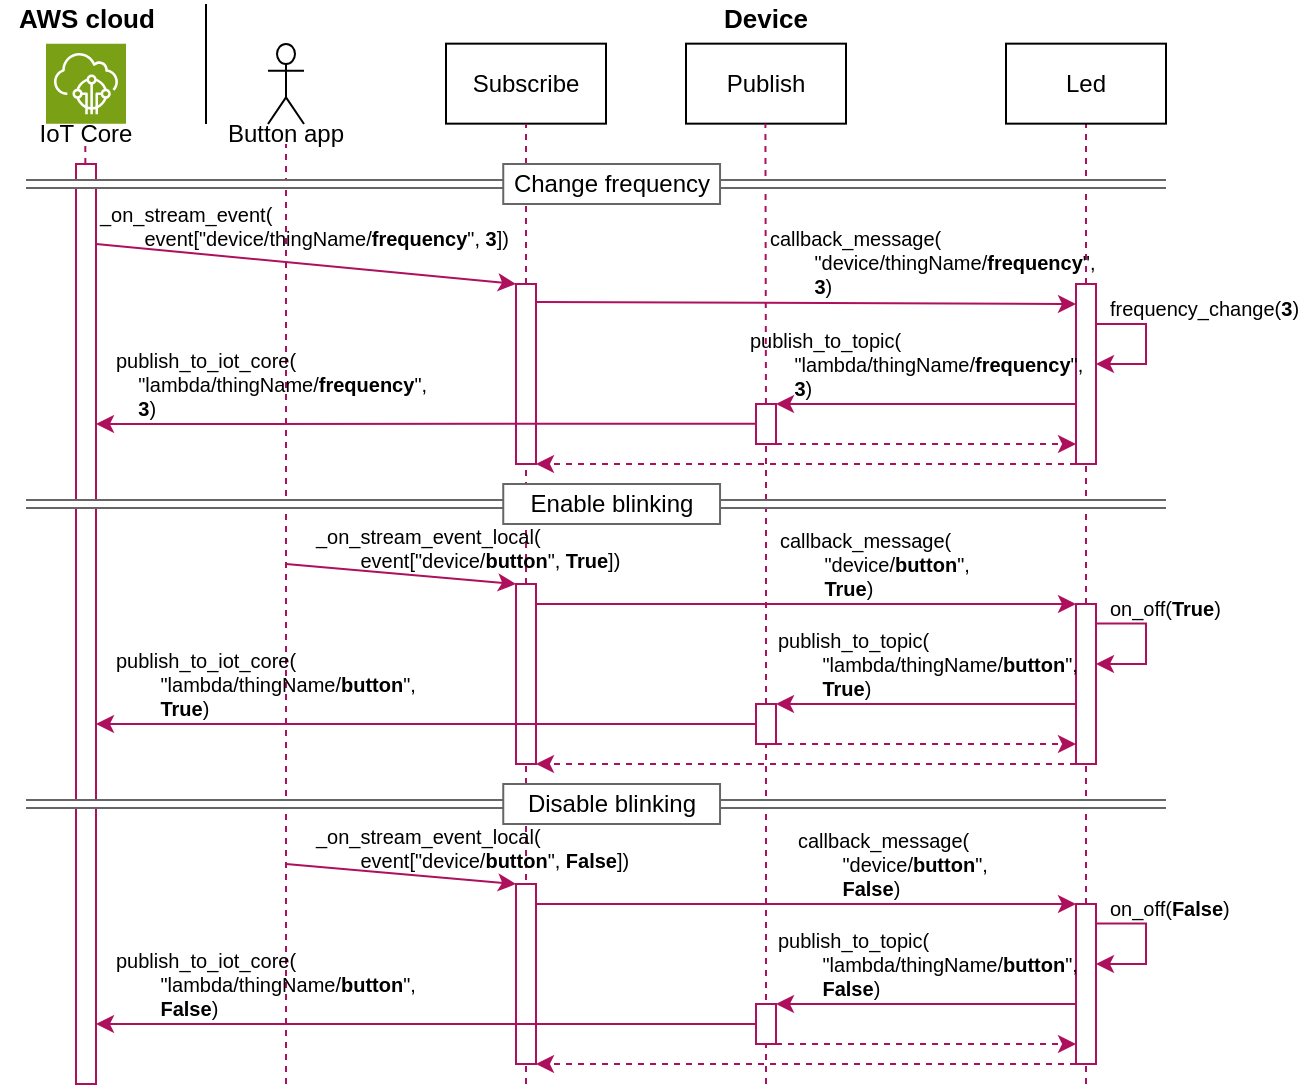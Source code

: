 <mxfile version="22.0.2" type="device">
  <diagram name="Page-1" id="FcjTnN1osP1dsOTYfN1-">
    <mxGraphModel dx="166" dy="97" grid="1" gridSize="10" guides="1" tooltips="1" connect="1" arrows="1" fold="1" page="1" pageScale="1" pageWidth="827" pageHeight="1169" math="0" shadow="0">
      <root>
        <mxCell id="0" />
        <mxCell id="1" parent="0" />
        <mxCell id="-JEkUFVNVaD4qIEH3NqO-44" value="" style="endArrow=none;html=1;rounded=0;strokeColor=#AD105C;dashed=1;" parent="1" target="-JEkUFVNVaD4qIEH3NqO-43" edge="1">
          <mxGeometry width="50" height="50" relative="1" as="geometry">
            <mxPoint x="640" y="600" as="sourcePoint" />
            <mxPoint x="660" y="340" as="targetPoint" />
          </mxGeometry>
        </mxCell>
        <mxCell id="-JEkUFVNVaD4qIEH3NqO-16" value="" style="endArrow=none;html=1;rounded=0;strokeColor=#AD105C;dashed=1;entryX=0.5;entryY=1;entryDx=0;entryDy=0;" parent="1" source="-JEkUFVNVaD4qIEH3NqO-23" target="-JEkUFVNVaD4qIEH3NqO-3" edge="1">
          <mxGeometry width="50" height="50" relative="1" as="geometry">
            <mxPoint x="644.71" y="759.83" as="sourcePoint" />
            <mxPoint x="644.71" y="119.83" as="targetPoint" />
          </mxGeometry>
        </mxCell>
        <mxCell id="JfPUq11iSvKXBAznfQrh-3" value="" style="endArrow=none;html=1;rounded=0;strokeColor=#AD105C;dashed=1;" parent="1" edge="1">
          <mxGeometry width="50" height="50" relative="1" as="geometry">
            <mxPoint x="240" y="600" as="sourcePoint" />
            <mxPoint x="240" y="130" as="targetPoint" />
          </mxGeometry>
        </mxCell>
        <mxCell id="n3yEZyMTPkoygYLhiBQ4-12" value="" style="sketch=0;points=[[0,0,0],[0.25,0,0],[0.5,0,0],[0.75,0,0],[1,0,0],[0,1,0],[0.25,1,0],[0.5,1,0],[0.75,1,0],[1,1,0],[0,0.25,0],[0,0.5,0],[0,0.75,0],[1,0.25,0],[1,0.5,0],[1,0.75,0]];outlineConnect=0;fontColor=#232F3E;fillColor=#7AA116;strokeColor=#ffffff;dashed=0;verticalLabelPosition=bottom;verticalAlign=top;align=center;html=1;fontSize=12;fontStyle=0;aspect=fixed;shape=mxgraph.aws4.resourceIcon;resIcon=mxgraph.aws4.iot_core;" parent="1" vertex="1">
          <mxGeometry x="120" y="79.83" width="40" height="40" as="geometry" />
        </mxCell>
        <mxCell id="n3yEZyMTPkoygYLhiBQ4-23" value="" style="endArrow=none;html=1;rounded=0;strokeColor=#AD105C;dashed=1;" parent="1" source="n3yEZyMTPkoygYLhiBQ4-16" edge="1">
          <mxGeometry width="50" height="50" relative="1" as="geometry">
            <mxPoint x="139.82" y="709.83" as="sourcePoint" />
            <mxPoint x="139.66" y="129.83" as="targetPoint" />
          </mxGeometry>
        </mxCell>
        <mxCell id="n3yEZyMTPkoygYLhiBQ4-34" value="IoT Core" style="text;html=1;strokeColor=none;fillColor=none;align=center;verticalAlign=middle;whiteSpace=wrap;rounded=0;" parent="1" vertex="1">
          <mxGeometry x="110" y="119.83" width="60" height="10" as="geometry" />
        </mxCell>
        <mxCell id="n3yEZyMTPkoygYLhiBQ4-152" value="" style="endArrow=none;html=1;rounded=0;" parent="1" edge="1">
          <mxGeometry width="50" height="50" relative="1" as="geometry">
            <mxPoint x="200" y="120" as="sourcePoint" />
            <mxPoint x="200" y="60" as="targetPoint" />
          </mxGeometry>
        </mxCell>
        <mxCell id="n3yEZyMTPkoygYLhiBQ4-153" value="Device" style="text;html=1;strokeColor=none;fillColor=none;align=center;verticalAlign=middle;whiteSpace=wrap;rounded=0;fontStyle=1;fontSize=13;" parent="1" vertex="1">
          <mxGeometry x="450" y="60" width="60" height="13" as="geometry" />
        </mxCell>
        <mxCell id="n3yEZyMTPkoygYLhiBQ4-154" value="AWS cloud" style="text;html=1;strokeColor=none;fillColor=none;align=center;verticalAlign=middle;whiteSpace=wrap;rounded=0;fontStyle=1;fontSize=13;" parent="1" vertex="1">
          <mxGeometry x="97.5" y="60" width="85" height="13" as="geometry" />
        </mxCell>
        <mxCell id="n3yEZyMTPkoygYLhiBQ4-16" value="" style="rounded=0;whiteSpace=wrap;html=1;fillColor=none;strokeColor=#AD105C;strokeWidth=1;" parent="1" vertex="1">
          <mxGeometry x="135" y="140" width="10" height="460" as="geometry" />
        </mxCell>
        <mxCell id="-JEkUFVNVaD4qIEH3NqO-3" value="Led" style="rounded=0;whiteSpace=wrap;html=1;" parent="1" vertex="1">
          <mxGeometry x="600" y="79.83" width="80" height="40" as="geometry" />
        </mxCell>
        <mxCell id="-JEkUFVNVaD4qIEH3NqO-4" value="Publish" style="rounded=0;whiteSpace=wrap;html=1;" parent="1" vertex="1">
          <mxGeometry x="440" y="79.83" width="80" height="40" as="geometry" />
        </mxCell>
        <mxCell id="-JEkUFVNVaD4qIEH3NqO-5" value="Subscribe" style="rounded=0;whiteSpace=wrap;html=1;" parent="1" vertex="1">
          <mxGeometry x="320" y="79.83" width="80" height="40" as="geometry" />
        </mxCell>
        <mxCell id="-JEkUFVNVaD4qIEH3NqO-6" value="" style="endArrow=none;html=1;rounded=0;strokeColor=#AD105C;dashed=1;" parent="1" source="-JEkUFVNVaD4qIEH3NqO-9" edge="1">
          <mxGeometry width="50" height="50" relative="1" as="geometry">
            <mxPoint x="360" y="760" as="sourcePoint" />
            <mxPoint x="360" y="120" as="targetPoint" />
          </mxGeometry>
        </mxCell>
        <mxCell id="-JEkUFVNVaD4qIEH3NqO-13" value="" style="endArrow=classic;html=1;rounded=0;strokeColor=#AD105C;entryX=0;entryY=0;entryDx=0;entryDy=0;" parent="1" target="-JEkUFVNVaD4qIEH3NqO-9" edge="1">
          <mxGeometry width="50" height="50" relative="1" as="geometry">
            <mxPoint x="145" y="180" as="sourcePoint" />
            <mxPoint x="280" y="190" as="targetPoint" />
          </mxGeometry>
        </mxCell>
        <mxCell id="-JEkUFVNVaD4qIEH3NqO-15" value="&lt;div&gt;_on_stream_event(&lt;/div&gt;&lt;div&gt;&lt;span style=&quot;white-space: pre;&quot;&gt;&#x9;&lt;/span&gt;event[&quot;device/thingName/&lt;b&gt;frequency&lt;/b&gt;&quot;,&amp;nbsp;&lt;span style=&quot;background-color: initial;&quot;&gt;&lt;b&gt;3&lt;/b&gt;]&lt;/span&gt;&lt;span style=&quot;background-color: initial;&quot;&gt;)&lt;/span&gt;&lt;/div&gt;" style="text;html=1;strokeColor=none;fillColor=none;align=left;verticalAlign=middle;whiteSpace=wrap;rounded=0;fontSize=10;" parent="1" vertex="1">
          <mxGeometry x="145" y="157" width="197.5" height="28" as="geometry" />
        </mxCell>
        <mxCell id="-JEkUFVNVaD4qIEH3NqO-17" value="" style="endArrow=none;html=1;rounded=0;strokeColor=#AD105C;dashed=1;exitX=0.5;exitY=0;exitDx=0;exitDy=0;entryX=0.5;entryY=1;entryDx=0;entryDy=0;" parent="1" source="-JEkUFVNVaD4qIEH3NqO-35" target="-JEkUFVNVaD4qIEH3NqO-9" edge="1">
          <mxGeometry width="50" height="50" relative="1" as="geometry">
            <mxPoint x="360" y="785" as="sourcePoint" />
            <mxPoint x="360" y="365.0" as="targetPoint" />
          </mxGeometry>
        </mxCell>
        <mxCell id="-JEkUFVNVaD4qIEH3NqO-9" value="" style="rounded=0;whiteSpace=wrap;html=1;fillColor=none;strokeColor=#AD105C;strokeWidth=1;" parent="1" vertex="1">
          <mxGeometry x="355" y="200" width="10" height="90" as="geometry" />
        </mxCell>
        <mxCell id="-JEkUFVNVaD4qIEH3NqO-18" value="" style="endArrow=classic;html=1;rounded=0;strokeColor=#AD105C;entryX=0;entryY=0;entryDx=0;entryDy=0;" parent="1" edge="1">
          <mxGeometry width="50" height="50" relative="1" as="geometry">
            <mxPoint x="365" y="209" as="sourcePoint" />
            <mxPoint x="635" y="210" as="targetPoint" />
          </mxGeometry>
        </mxCell>
        <mxCell id="-JEkUFVNVaD4qIEH3NqO-19" value="" style="endArrow=none;html=1;rounded=0;strokeColor=#AD105C;dashed=1;" parent="1" source="-JEkUFVNVaD4qIEH3NqO-57" edge="1">
          <mxGeometry width="50" height="50" relative="1" as="geometry">
            <mxPoint x="479.71" y="669.83" as="sourcePoint" />
            <mxPoint x="479.71" y="119.83" as="targetPoint" />
          </mxGeometry>
        </mxCell>
        <mxCell id="-JEkUFVNVaD4qIEH3NqO-21" value="&lt;div&gt;callback_message(&lt;/div&gt;&lt;div&gt;&lt;span style=&quot;white-space: pre;&quot;&gt;&#x9;&lt;/span&gt;&quot;device/thingName/&lt;b&gt;frequency&lt;/b&gt;&quot;,&lt;/div&gt;&lt;div&gt;&lt;span style=&quot;white-space: pre;&quot;&gt;&#x9;&lt;/span&gt;&lt;b&gt;3&lt;/b&gt;&lt;span style=&quot;background-color: initial;&quot;&gt;)&lt;/span&gt;&lt;/div&gt;" style="text;html=1;strokeColor=none;fillColor=none;align=left;verticalAlign=middle;whiteSpace=wrap;rounded=0;fontSize=10;" parent="1" vertex="1">
          <mxGeometry x="480" y="169" width="148.75" height="40" as="geometry" />
        </mxCell>
        <mxCell id="-JEkUFVNVaD4qIEH3NqO-22" value="" style="endArrow=classic;html=1;rounded=0;strokeColor=#AD105C;" parent="1" edge="1">
          <mxGeometry width="50" height="50" relative="1" as="geometry">
            <mxPoint x="645" y="220" as="sourcePoint" />
            <mxPoint x="645" y="240" as="targetPoint" />
            <Array as="points">
              <mxPoint x="670" y="220" />
              <mxPoint x="670" y="240" />
            </Array>
          </mxGeometry>
        </mxCell>
        <mxCell id="-JEkUFVNVaD4qIEH3NqO-24" value="" style="endArrow=none;html=1;rounded=0;strokeColor=#AD105C;dashed=1;entryX=0.5;entryY=1;entryDx=0;entryDy=0;" parent="1" source="-JEkUFVNVaD4qIEH3NqO-43" target="-JEkUFVNVaD4qIEH3NqO-23" edge="1">
          <mxGeometry width="50" height="50" relative="1" as="geometry">
            <mxPoint x="644.71" y="804.83" as="sourcePoint" />
            <mxPoint x="640" y="370" as="targetPoint" />
          </mxGeometry>
        </mxCell>
        <mxCell id="-JEkUFVNVaD4qIEH3NqO-23" value="" style="rounded=0;whiteSpace=wrap;html=1;fillColor=none;strokeColor=#AD105C;strokeWidth=1;" parent="1" vertex="1">
          <mxGeometry x="635" y="200" width="10" height="90" as="geometry" />
        </mxCell>
        <mxCell id="-JEkUFVNVaD4qIEH3NqO-25" value="&lt;div&gt;frequency_change(&lt;b&gt;3&lt;/b&gt;)&lt;/div&gt;" style="text;html=1;strokeColor=none;fillColor=none;align=left;verticalAlign=middle;whiteSpace=wrap;rounded=0;fontSize=10;" parent="1" vertex="1">
          <mxGeometry x="650" y="206" width="100" height="11" as="geometry" />
        </mxCell>
        <mxCell id="-JEkUFVNVaD4qIEH3NqO-31" value="" style="endArrow=classic;html=1;rounded=0;strokeColor=#AD105C;entryX=1;entryY=0;entryDx=0;entryDy=0;" parent="1" target="-JEkUFVNVaD4qIEH3NqO-57" edge="1">
          <mxGeometry width="50" height="50" relative="1" as="geometry">
            <mxPoint x="635" y="260" as="sourcePoint" />
            <mxPoint x="480" y="320" as="targetPoint" />
          </mxGeometry>
        </mxCell>
        <mxCell id="-JEkUFVNVaD4qIEH3NqO-32" value="&lt;div&gt;publish_to_topic(&lt;/div&gt;&lt;div&gt;&lt;span style=&quot;white-space: pre;&quot;&gt;&#x9;&lt;/span&gt;&quot;lambda/thingName/&lt;b&gt;frequency&lt;/b&gt;&quot;,&lt;/div&gt;&lt;div&gt;&lt;span style=&quot;white-space: pre;&quot;&gt;&#x9;&lt;/span&gt;&lt;b&gt;3&lt;/b&gt;)&lt;/div&gt;" style="text;html=1;strokeColor=none;fillColor=none;align=left;verticalAlign=middle;whiteSpace=wrap;rounded=0;fontSize=10;" parent="1" vertex="1">
          <mxGeometry x="470" y="219.51" width="150" height="40.49" as="geometry" />
        </mxCell>
        <mxCell id="-JEkUFVNVaD4qIEH3NqO-33" value="" style="endArrow=classic;html=1;rounded=0;strokeColor=#AD105C;" parent="1" edge="1">
          <mxGeometry width="50" height="50" relative="1" as="geometry">
            <mxPoint x="475" y="269.88" as="sourcePoint" />
            <mxPoint x="145" y="270" as="targetPoint" />
          </mxGeometry>
        </mxCell>
        <mxCell id="-JEkUFVNVaD4qIEH3NqO-34" value="&lt;div&gt;publish_to_iot_core(&lt;/div&gt;&lt;div&gt;&lt;span style=&quot;&quot;&gt;&lt;span style=&quot;white-space: pre;&quot;&gt;&amp;nbsp;&amp;nbsp;&amp;nbsp;&amp;nbsp;&lt;/span&gt;&lt;/span&gt;&quot;lambda/thingName/&lt;b style=&quot;border-color: var(--border-color);&quot;&gt;frequency&lt;/b&gt;&quot;,&lt;/div&gt;&lt;div&gt;&lt;span style=&quot;&quot;&gt;&lt;span style=&quot;white-space: pre;&quot;&gt;&amp;nbsp;&amp;nbsp;&amp;nbsp;&amp;nbsp;&lt;b&gt;3&lt;/b&gt;&lt;/span&gt;&lt;/span&gt;)&lt;/div&gt;" style="text;html=1;strokeColor=none;fillColor=none;align=left;verticalAlign=middle;whiteSpace=wrap;rounded=0;fontSize=10;" parent="1" vertex="1">
          <mxGeometry x="152.5" y="230" width="150" height="40" as="geometry" />
        </mxCell>
        <mxCell id="-JEkUFVNVaD4qIEH3NqO-36" value="" style="endArrow=none;html=1;rounded=0;strokeColor=#AD105C;dashed=1;" parent="1" target="-JEkUFVNVaD4qIEH3NqO-35" edge="1">
          <mxGeometry width="50" height="50" relative="1" as="geometry">
            <mxPoint x="360" y="600" as="sourcePoint" />
            <mxPoint x="360" y="230" as="targetPoint" />
          </mxGeometry>
        </mxCell>
        <mxCell id="-JEkUFVNVaD4qIEH3NqO-35" value="" style="rounded=0;whiteSpace=wrap;html=1;fillColor=none;strokeColor=#AD105C;strokeWidth=1;" parent="1" vertex="1">
          <mxGeometry x="355" y="350" width="10" height="90" as="geometry" />
        </mxCell>
        <mxCell id="-JEkUFVNVaD4qIEH3NqO-37" value="" style="endArrow=classic;html=1;rounded=0;strokeColor=#AD105C;entryX=0;entryY=0;entryDx=0;entryDy=0;" parent="1" target="-JEkUFVNVaD4qIEH3NqO-35" edge="1">
          <mxGeometry width="50" height="50" relative="1" as="geometry">
            <mxPoint x="240" y="340" as="sourcePoint" />
            <mxPoint x="370" y="340.0" as="targetPoint" />
          </mxGeometry>
        </mxCell>
        <mxCell id="-JEkUFVNVaD4qIEH3NqO-38" value="&lt;div&gt;_on_stream_event_local(&lt;/div&gt;&lt;div&gt;&lt;span style=&quot;white-space: pre;&quot;&gt;&#x9;&lt;/span&gt;event[&quot;device/&lt;b&gt;button&lt;/b&gt;&quot;, &lt;b&gt;True&lt;/b&gt;&lt;span style=&quot;background-color: initial;&quot;&gt;])&lt;/span&gt;&lt;/div&gt;" style="text;html=1;strokeColor=none;fillColor=none;align=left;verticalAlign=middle;whiteSpace=wrap;rounded=0;fontSize=10;" parent="1" vertex="1">
          <mxGeometry x="253" y="322" width="160" height="20" as="geometry" />
        </mxCell>
        <mxCell id="-JEkUFVNVaD4qIEH3NqO-41" value="" style="endArrow=classic;html=1;rounded=0;strokeColor=#AD105C;entryX=0;entryY=0;entryDx=0;entryDy=0;" parent="1" target="-JEkUFVNVaD4qIEH3NqO-43" edge="1">
          <mxGeometry width="50" height="50" relative="1" as="geometry">
            <mxPoint x="365" y="360" as="sourcePoint" />
            <mxPoint x="635" y="360.0" as="targetPoint" />
          </mxGeometry>
        </mxCell>
        <mxCell id="-JEkUFVNVaD4qIEH3NqO-43" value="" style="rounded=0;whiteSpace=wrap;html=1;fillColor=none;strokeColor=#AD105C;strokeWidth=1;" parent="1" vertex="1">
          <mxGeometry x="635" y="360" width="10" height="80" as="geometry" />
        </mxCell>
        <mxCell id="-JEkUFVNVaD4qIEH3NqO-45" value="&lt;div&gt;callback_message(&lt;/div&gt;&lt;div&gt;&lt;span style=&quot;white-space: pre;&quot;&gt;&#x9;&lt;/span&gt;&quot;device/&lt;b&gt;button&lt;/b&gt;&quot;,&lt;/div&gt;&lt;div&gt;&lt;span style=&quot;white-space: pre;&quot;&gt;&#x9;&lt;/span&gt;&lt;b&gt;True&lt;/b&gt;)&lt;/div&gt;" style="text;html=1;strokeColor=none;fillColor=none;align=left;verticalAlign=middle;whiteSpace=wrap;rounded=0;fontSize=10;" parent="1" vertex="1">
          <mxGeometry x="485" y="320" width="128.75" height="40" as="geometry" />
        </mxCell>
        <mxCell id="-JEkUFVNVaD4qIEH3NqO-47" value="" style="endArrow=classic;html=1;rounded=0;strokeColor=#AD105C;" parent="1" edge="1">
          <mxGeometry width="50" height="50" relative="1" as="geometry">
            <mxPoint x="645" y="369.81" as="sourcePoint" />
            <mxPoint x="645" y="390" as="targetPoint" />
            <Array as="points">
              <mxPoint x="670" y="369.81" />
              <mxPoint x="670" y="390" />
            </Array>
          </mxGeometry>
        </mxCell>
        <mxCell id="-JEkUFVNVaD4qIEH3NqO-48" value="&lt;div&gt;on_off(&lt;b&gt;True&lt;/b&gt;)&lt;/div&gt;" style="text;html=1;strokeColor=none;fillColor=none;align=left;verticalAlign=middle;whiteSpace=wrap;rounded=0;fontSize=10;" parent="1" vertex="1">
          <mxGeometry x="650" y="356" width="57.5" height="11" as="geometry" />
        </mxCell>
        <mxCell id="-JEkUFVNVaD4qIEH3NqO-51" value="" style="endArrow=classic;html=1;rounded=0;strokeColor=#AD105C;exitX=0;exitY=1;exitDx=0;exitDy=0;entryX=1;entryY=0;entryDx=0;entryDy=0;" parent="1" target="-JEkUFVNVaD4qIEH3NqO-58" edge="1">
          <mxGeometry width="50" height="50" relative="1" as="geometry">
            <mxPoint x="635" y="410" as="sourcePoint" />
            <mxPoint x="485" y="410" as="targetPoint" />
          </mxGeometry>
        </mxCell>
        <mxCell id="-JEkUFVNVaD4qIEH3NqO-52" value="&lt;div&gt;publish_to_topic(&lt;/div&gt;&lt;div&gt;&lt;span style=&quot;white-space: pre;&quot;&gt;&#x9;&lt;/span&gt;&quot;lambda/thingName/&lt;b&gt;button&lt;/b&gt;&quot;,&lt;/div&gt;&lt;div&gt;&lt;span style=&quot;white-space: pre;&quot;&gt;&#x9;&lt;/span&gt;&lt;b&gt;True&lt;/b&gt;)&lt;/div&gt;" style="text;html=1;strokeColor=none;fillColor=none;align=left;verticalAlign=middle;whiteSpace=wrap;rounded=0;fontSize=10;" parent="1" vertex="1">
          <mxGeometry x="483.76" y="370" width="150" height="40" as="geometry" />
        </mxCell>
        <mxCell id="-JEkUFVNVaD4qIEH3NqO-53" value="" style="endArrow=classic;html=1;rounded=0;strokeColor=#AD105C;" parent="1" edge="1">
          <mxGeometry width="50" height="50" relative="1" as="geometry">
            <mxPoint x="475" y="420" as="sourcePoint" />
            <mxPoint x="145" y="420" as="targetPoint" />
          </mxGeometry>
        </mxCell>
        <mxCell id="-JEkUFVNVaD4qIEH3NqO-54" value="&lt;div&gt;publish_to_iot_core(&lt;/div&gt;&lt;div&gt;&lt;span style=&quot;white-space: pre;&quot;&gt;&#x9;&lt;/span&gt;&quot;lambda/thingName/&lt;b style=&quot;border-color: var(--border-color);&quot;&gt;button&lt;/b&gt;&quot;,&lt;/div&gt;&lt;div&gt;&lt;span style=&quot;white-space: pre;&quot;&gt;&#x9;&lt;/span&gt;&lt;b&gt;True&lt;/b&gt;)&lt;/div&gt;" style="text;html=1;strokeColor=none;fillColor=none;align=left;verticalAlign=middle;whiteSpace=wrap;rounded=0;fontSize=10;" parent="1" vertex="1">
          <mxGeometry x="152.5" y="380" width="150" height="40" as="geometry" />
        </mxCell>
        <mxCell id="-JEkUFVNVaD4qIEH3NqO-59" value="" style="endArrow=none;html=1;rounded=0;strokeColor=#AD105C;dashed=1;" parent="1" target="-JEkUFVNVaD4qIEH3NqO-58" edge="1">
          <mxGeometry width="50" height="50" relative="1" as="geometry">
            <mxPoint x="480" y="600" as="sourcePoint" />
            <mxPoint x="479.71" y="149.83" as="targetPoint" />
          </mxGeometry>
        </mxCell>
        <mxCell id="-JEkUFVNVaD4qIEH3NqO-58" value="" style="rounded=0;whiteSpace=wrap;html=1;fillColor=default;strokeColor=#AD105C;strokeWidth=1;" parent="1" vertex="1">
          <mxGeometry x="475" y="410" width="10" height="20" as="geometry" />
        </mxCell>
        <mxCell id="-JEkUFVNVaD4qIEH3NqO-61" value="" style="endArrow=classic;html=1;rounded=0;strokeColor=#AD105C;entryX=1;entryY=1;entryDx=0;entryDy=0;dashed=1;exitX=0;exitY=1;exitDx=0;exitDy=0;" parent="1" source="-JEkUFVNVaD4qIEH3NqO-23" target="-JEkUFVNVaD4qIEH3NqO-9" edge="1">
          <mxGeometry width="50" height="50" relative="1" as="geometry">
            <mxPoint x="635" y="320" as="sourcePoint" />
            <mxPoint x="365" y="365" as="targetPoint" />
          </mxGeometry>
        </mxCell>
        <mxCell id="-JEkUFVNVaD4qIEH3NqO-63" value="" style="endArrow=none;html=1;rounded=0;strokeColor=#AD105C;dashed=1;" parent="1" source="-JEkUFVNVaD4qIEH3NqO-58" target="-JEkUFVNVaD4qIEH3NqO-57" edge="1">
          <mxGeometry width="50" height="50" relative="1" as="geometry">
            <mxPoint x="480" y="495" as="sourcePoint" />
            <mxPoint x="479.71" y="129.83" as="targetPoint" />
          </mxGeometry>
        </mxCell>
        <mxCell id="-JEkUFVNVaD4qIEH3NqO-57" value="" style="rounded=0;whiteSpace=wrap;html=1;fillColor=default;strokeColor=#AD105C;strokeWidth=1;" parent="1" vertex="1">
          <mxGeometry x="475" y="260" width="10" height="20" as="geometry" />
        </mxCell>
        <mxCell id="-JEkUFVNVaD4qIEH3NqO-64" value="" style="endArrow=classic;html=1;rounded=0;strokeColor=#AD105C;entryX=1;entryY=0;entryDx=0;entryDy=0;dashed=1;" parent="1" edge="1">
          <mxGeometry width="50" height="50" relative="1" as="geometry">
            <mxPoint x="485" y="280" as="sourcePoint" />
            <mxPoint x="635" y="280" as="targetPoint" />
          </mxGeometry>
        </mxCell>
        <mxCell id="-JEkUFVNVaD4qIEH3NqO-65" value="" style="endArrow=classic;html=1;rounded=0;strokeColor=#AD105C;entryX=1;entryY=0;entryDx=0;entryDy=0;dashed=1;" parent="1" edge="1">
          <mxGeometry width="50" height="50" relative="1" as="geometry">
            <mxPoint x="485" y="430" as="sourcePoint" />
            <mxPoint x="635" y="430" as="targetPoint" />
          </mxGeometry>
        </mxCell>
        <mxCell id="-JEkUFVNVaD4qIEH3NqO-68" value="" style="endArrow=classic;html=1;rounded=0;strokeColor=#AD105C;dashed=1;entryX=1;entryY=1;entryDx=0;entryDy=0;exitX=0;exitY=1;exitDx=0;exitDy=0;" parent="1" source="-JEkUFVNVaD4qIEH3NqO-43" target="-JEkUFVNVaD4qIEH3NqO-35" edge="1">
          <mxGeometry width="50" height="50" relative="1" as="geometry">
            <mxPoint x="630" y="440" as="sourcePoint" />
            <mxPoint x="363.76" y="440" as="targetPoint" />
          </mxGeometry>
        </mxCell>
        <mxCell id="58K5-g8gVqhy0GrbCxnm-5" value="" style="endArrow=none;html=1;rounded=0;shape=link;strokeColor=#666666;" parent="1" edge="1">
          <mxGeometry width="50" height="50" relative="1" as="geometry">
            <mxPoint x="120" y="339.96" as="sourcePoint" />
            <mxPoint x="120" y="339.96" as="targetPoint" />
          </mxGeometry>
        </mxCell>
        <mxCell id="lTmDRrwS3Fb5ej10DpKZ-3" value="" style="group" parent="1" vertex="1" connectable="0">
          <mxGeometry x="110" y="148" width="570" height="14" as="geometry" />
        </mxCell>
        <mxCell id="lTmDRrwS3Fb5ej10DpKZ-2" value="" style="rounded=0;whiteSpace=wrap;html=1;strokeColor=none;" parent="lTmDRrwS3Fb5ej10DpKZ-3" vertex="1">
          <mxGeometry width="570.0" height="4" as="geometry" />
        </mxCell>
        <mxCell id="lTmDRrwS3Fb5ej10DpKZ-6" value="Change frequency" style="rounded=0;whiteSpace=wrap;html=1;strokeColor=#666666;" parent="lTmDRrwS3Fb5ej10DpKZ-3" vertex="1">
          <mxGeometry x="238.627" y="-8" width="108.397" height="20" as="geometry" />
        </mxCell>
        <mxCell id="lTmDRrwS3Fb5ej10DpKZ-1" value="" style="endArrow=none;html=1;rounded=0;shape=link;strokeColor=#666666;entryX=1;entryY=0.5;entryDx=0;entryDy=0;" parent="lTmDRrwS3Fb5ej10DpKZ-3" source="lTmDRrwS3Fb5ej10DpKZ-6" edge="1" target="lTmDRrwS3Fb5ej10DpKZ-2">
          <mxGeometry width="50" height="50" relative="1" as="geometry">
            <mxPoint x="86.949" y="-0.04" as="sourcePoint" />
            <mxPoint x="550.678" y="-8" as="targetPoint" />
          </mxGeometry>
        </mxCell>
        <mxCell id="lTmDRrwS3Fb5ej10DpKZ-7" value="" style="endArrow=none;html=1;rounded=0;shape=link;strokeColor=#666666;" parent="1" target="lTmDRrwS3Fb5ej10DpKZ-6" edge="1">
          <mxGeometry width="50" height="50" relative="1" as="geometry">
            <mxPoint x="110" y="150" as="sourcePoint" />
            <mxPoint x="620" y="147.96" as="targetPoint" />
          </mxGeometry>
        </mxCell>
        <mxCell id="JfPUq11iSvKXBAznfQrh-1" value="" style="shape=umlActor;verticalLabelPosition=bottom;verticalAlign=top;html=1;outlineConnect=0;" parent="1" vertex="1">
          <mxGeometry x="231" y="80" width="18" height="40" as="geometry" />
        </mxCell>
        <mxCell id="JfPUq11iSvKXBAznfQrh-2" value="Button app" style="text;html=1;strokeColor=none;fillColor=none;align=center;verticalAlign=middle;whiteSpace=wrap;rounded=0;" parent="1" vertex="1">
          <mxGeometry x="205.94" y="120" width="68.12" height="10" as="geometry" />
        </mxCell>
        <mxCell id="JfPUq11iSvKXBAznfQrh-4" value="" style="group" parent="1" vertex="1" connectable="0">
          <mxGeometry x="110" y="308" width="570" height="14" as="geometry" />
        </mxCell>
        <mxCell id="JfPUq11iSvKXBAznfQrh-5" value="" style="rounded=0;whiteSpace=wrap;html=1;strokeColor=none;" parent="JfPUq11iSvKXBAznfQrh-4" vertex="1">
          <mxGeometry width="570.0" height="4" as="geometry" />
        </mxCell>
        <mxCell id="JfPUq11iSvKXBAznfQrh-8" value="Enable blinking" style="rounded=0;whiteSpace=wrap;html=1;strokeColor=#666666;" parent="JfPUq11iSvKXBAznfQrh-4" vertex="1">
          <mxGeometry x="238.627" y="-8" width="108.397" height="20" as="geometry" />
        </mxCell>
        <mxCell id="JfPUq11iSvKXBAznfQrh-7" value="" style="endArrow=none;html=1;rounded=0;shape=link;strokeColor=#666666;entryX=1;entryY=0.5;entryDx=0;entryDy=0;" parent="JfPUq11iSvKXBAznfQrh-4" source="JfPUq11iSvKXBAznfQrh-8" edge="1" target="JfPUq11iSvKXBAznfQrh-5">
          <mxGeometry width="50" height="50" relative="1" as="geometry">
            <mxPoint x="90" y="-0.04" as="sourcePoint" />
            <mxPoint x="580" y="-8" as="targetPoint" />
          </mxGeometry>
        </mxCell>
        <mxCell id="JfPUq11iSvKXBAznfQrh-6" value="" style="endArrow=none;html=1;rounded=0;shape=link;strokeColor=#666666;" parent="1" target="JfPUq11iSvKXBAznfQrh-8" edge="1">
          <mxGeometry width="50" height="50" relative="1" as="geometry">
            <mxPoint x="110" y="310" as="sourcePoint" />
            <mxPoint x="620" y="307.96" as="targetPoint" />
          </mxGeometry>
        </mxCell>
        <mxCell id="JfPUq11iSvKXBAznfQrh-9" value="" style="rounded=0;whiteSpace=wrap;html=1;fillColor=default;strokeColor=#AD105C;strokeWidth=1;" parent="1" vertex="1">
          <mxGeometry x="355" y="500" width="10" height="90" as="geometry" />
        </mxCell>
        <mxCell id="JfPUq11iSvKXBAznfQrh-10" value="" style="endArrow=classic;html=1;rounded=0;strokeColor=#AD105C;entryX=0;entryY=0;entryDx=0;entryDy=0;" parent="1" target="JfPUq11iSvKXBAznfQrh-9" edge="1">
          <mxGeometry width="50" height="50" relative="1" as="geometry">
            <mxPoint x="240" y="490" as="sourcePoint" />
            <mxPoint x="370" y="490.0" as="targetPoint" />
          </mxGeometry>
        </mxCell>
        <mxCell id="JfPUq11iSvKXBAznfQrh-11" value="&lt;div&gt;_on_stream_event_local(&lt;/div&gt;&lt;div&gt;&lt;span style=&quot;white-space: pre;&quot;&gt;&#x9;&lt;/span&gt;event[&quot;device/&lt;b&gt;button&lt;/b&gt;&quot;, &lt;b&gt;False&lt;/b&gt;&lt;span style=&quot;background-color: initial;&quot;&gt;])&lt;/span&gt;&lt;/div&gt;" style="text;html=1;strokeColor=none;fillColor=none;align=left;verticalAlign=middle;whiteSpace=wrap;rounded=0;fontSize=10;" parent="1" vertex="1">
          <mxGeometry x="253" y="472" width="160" height="20" as="geometry" />
        </mxCell>
        <mxCell id="JfPUq11iSvKXBAznfQrh-12" value="" style="endArrow=classic;html=1;rounded=0;strokeColor=#AD105C;entryX=0;entryY=0;entryDx=0;entryDy=0;" parent="1" target="JfPUq11iSvKXBAznfQrh-13" edge="1">
          <mxGeometry width="50" height="50" relative="1" as="geometry">
            <mxPoint x="365" y="510" as="sourcePoint" />
            <mxPoint x="635" y="510.0" as="targetPoint" />
          </mxGeometry>
        </mxCell>
        <mxCell id="JfPUq11iSvKXBAznfQrh-13" value="" style="rounded=0;whiteSpace=wrap;html=1;fillColor=default;strokeColor=#AD105C;strokeWidth=1;" parent="1" vertex="1">
          <mxGeometry x="635" y="510" width="10" height="80" as="geometry" />
        </mxCell>
        <mxCell id="JfPUq11iSvKXBAznfQrh-14" value="&lt;div&gt;callback_message(&lt;/div&gt;&lt;div&gt;&lt;span style=&quot;white-space: pre;&quot;&gt;&#x9;&lt;/span&gt;&quot;device/&lt;b&gt;button&lt;/b&gt;&quot;,&lt;/div&gt;&lt;div&gt;&lt;span style=&quot;white-space: pre;&quot;&gt;&#x9;&lt;/span&gt;&lt;b&gt;False&lt;/b&gt;)&lt;/div&gt;" style="text;html=1;strokeColor=none;fillColor=none;align=left;verticalAlign=middle;whiteSpace=wrap;rounded=0;fontSize=10;" parent="1" vertex="1">
          <mxGeometry x="494.38" y="470" width="128.75" height="40" as="geometry" />
        </mxCell>
        <mxCell id="JfPUq11iSvKXBAznfQrh-15" value="" style="endArrow=classic;html=1;rounded=0;strokeColor=#AD105C;" parent="1" edge="1">
          <mxGeometry width="50" height="50" relative="1" as="geometry">
            <mxPoint x="645" y="519.81" as="sourcePoint" />
            <mxPoint x="645" y="540" as="targetPoint" />
            <Array as="points">
              <mxPoint x="670" y="519.81" />
              <mxPoint x="670" y="540" />
            </Array>
          </mxGeometry>
        </mxCell>
        <mxCell id="JfPUq11iSvKXBAznfQrh-16" value="&lt;div&gt;on_off(&lt;b&gt;False&lt;/b&gt;)&lt;/div&gt;" style="text;html=1;strokeColor=none;fillColor=none;align=left;verticalAlign=middle;whiteSpace=wrap;rounded=0;fontSize=10;" parent="1" vertex="1">
          <mxGeometry x="650" y="506" width="57.5" height="11" as="geometry" />
        </mxCell>
        <mxCell id="JfPUq11iSvKXBAznfQrh-17" value="" style="endArrow=classic;html=1;rounded=0;strokeColor=#AD105C;exitX=0;exitY=1;exitDx=0;exitDy=0;entryX=1;entryY=0;entryDx=0;entryDy=0;" parent="1" target="JfPUq11iSvKXBAznfQrh-21" edge="1">
          <mxGeometry width="50" height="50" relative="1" as="geometry">
            <mxPoint x="635" y="560" as="sourcePoint" />
            <mxPoint x="485" y="560" as="targetPoint" />
          </mxGeometry>
        </mxCell>
        <mxCell id="JfPUq11iSvKXBAznfQrh-18" value="&lt;div&gt;publish_to_topic(&lt;/div&gt;&lt;div&gt;&lt;span style=&quot;white-space: pre;&quot;&gt;&#x9;&lt;/span&gt;&quot;lambda/thingName/&lt;b&gt;button&lt;/b&gt;&quot;,&lt;/div&gt;&lt;div&gt;&lt;span style=&quot;white-space: pre;&quot;&gt;&#x9;&lt;/span&gt;&lt;b&gt;False&lt;/b&gt;)&lt;/div&gt;" style="text;html=1;strokeColor=none;fillColor=none;align=left;verticalAlign=middle;whiteSpace=wrap;rounded=0;fontSize=10;" parent="1" vertex="1">
          <mxGeometry x="483.76" y="520" width="150" height="40" as="geometry" />
        </mxCell>
        <mxCell id="JfPUq11iSvKXBAznfQrh-19" value="" style="endArrow=classic;html=1;rounded=0;strokeColor=#AD105C;" parent="1" edge="1">
          <mxGeometry width="50" height="50" relative="1" as="geometry">
            <mxPoint x="475" y="570" as="sourcePoint" />
            <mxPoint x="145" y="570" as="targetPoint" />
          </mxGeometry>
        </mxCell>
        <mxCell id="JfPUq11iSvKXBAznfQrh-20" value="&lt;div&gt;publish_to_iot_core(&lt;/div&gt;&lt;div&gt;&lt;span style=&quot;white-space: pre;&quot;&gt;&#x9;&lt;/span&gt;&quot;lambda/thingName/&lt;b style=&quot;border-color: var(--border-color);&quot;&gt;button&lt;/b&gt;&quot;,&lt;/div&gt;&lt;div&gt;&lt;span style=&quot;white-space: pre;&quot;&gt;&#x9;&lt;/span&gt;&lt;b&gt;False&lt;/b&gt;)&lt;/div&gt;" style="text;html=1;strokeColor=none;fillColor=none;align=left;verticalAlign=middle;whiteSpace=wrap;rounded=0;fontSize=10;" parent="1" vertex="1">
          <mxGeometry x="152.5" y="530" width="150" height="40" as="geometry" />
        </mxCell>
        <mxCell id="JfPUq11iSvKXBAznfQrh-21" value="" style="rounded=0;whiteSpace=wrap;html=1;fillColor=default;strokeColor=#AD105C;strokeWidth=1;" parent="1" vertex="1">
          <mxGeometry x="475" y="560" width="10" height="20" as="geometry" />
        </mxCell>
        <mxCell id="JfPUq11iSvKXBAznfQrh-22" value="" style="endArrow=classic;html=1;rounded=0;strokeColor=#AD105C;entryX=1;entryY=0;entryDx=0;entryDy=0;dashed=1;" parent="1" edge="1">
          <mxGeometry width="50" height="50" relative="1" as="geometry">
            <mxPoint x="485" y="580" as="sourcePoint" />
            <mxPoint x="635" y="580" as="targetPoint" />
          </mxGeometry>
        </mxCell>
        <mxCell id="JfPUq11iSvKXBAznfQrh-23" value="" style="endArrow=classic;html=1;rounded=0;strokeColor=#AD105C;dashed=1;entryX=1;entryY=1;entryDx=0;entryDy=0;exitX=0;exitY=1;exitDx=0;exitDy=0;" parent="1" source="JfPUq11iSvKXBAznfQrh-13" target="JfPUq11iSvKXBAznfQrh-9" edge="1">
          <mxGeometry width="50" height="50" relative="1" as="geometry">
            <mxPoint x="630" y="590" as="sourcePoint" />
            <mxPoint x="363.76" y="590" as="targetPoint" />
          </mxGeometry>
        </mxCell>
        <mxCell id="JfPUq11iSvKXBAznfQrh-24" value="" style="endArrow=none;html=1;rounded=0;shape=link;strokeColor=#666666;" parent="1" edge="1">
          <mxGeometry width="50" height="50" relative="1" as="geometry">
            <mxPoint x="120" y="489.96" as="sourcePoint" />
            <mxPoint x="120" y="489.96" as="targetPoint" />
          </mxGeometry>
        </mxCell>
        <mxCell id="JfPUq11iSvKXBAznfQrh-25" value="" style="group" parent="1" vertex="1" connectable="0">
          <mxGeometry x="110" y="458" width="570" height="14" as="geometry" />
        </mxCell>
        <mxCell id="JfPUq11iSvKXBAznfQrh-26" value="" style="rounded=0;whiteSpace=wrap;html=1;strokeColor=none;" parent="JfPUq11iSvKXBAznfQrh-25" vertex="1">
          <mxGeometry width="570.0" height="4" as="geometry" />
        </mxCell>
        <mxCell id="JfPUq11iSvKXBAznfQrh-29" value="Disable blinking" style="rounded=0;whiteSpace=wrap;html=1;strokeColor=#666666;" parent="JfPUq11iSvKXBAznfQrh-25" vertex="1">
          <mxGeometry x="238.627" y="-8" width="108.397" height="20" as="geometry" />
        </mxCell>
        <mxCell id="JfPUq11iSvKXBAznfQrh-28" value="" style="endArrow=none;html=1;rounded=0;shape=link;strokeColor=#666666;entryX=1;entryY=0.5;entryDx=0;entryDy=0;" parent="JfPUq11iSvKXBAznfQrh-25" source="JfPUq11iSvKXBAznfQrh-29" edge="1" target="JfPUq11iSvKXBAznfQrh-26">
          <mxGeometry width="50" height="50" relative="1" as="geometry">
            <mxPoint x="90" y="-0.04" as="sourcePoint" />
            <mxPoint x="590" y="2" as="targetPoint" />
          </mxGeometry>
        </mxCell>
        <mxCell id="JfPUq11iSvKXBAznfQrh-27" value="" style="endArrow=none;html=1;rounded=0;shape=link;strokeColor=#666666;" parent="1" target="JfPUq11iSvKXBAznfQrh-29" edge="1">
          <mxGeometry width="50" height="50" relative="1" as="geometry">
            <mxPoint x="110" y="460" as="sourcePoint" />
            <mxPoint x="620" y="457.96" as="targetPoint" />
          </mxGeometry>
        </mxCell>
      </root>
    </mxGraphModel>
  </diagram>
</mxfile>
